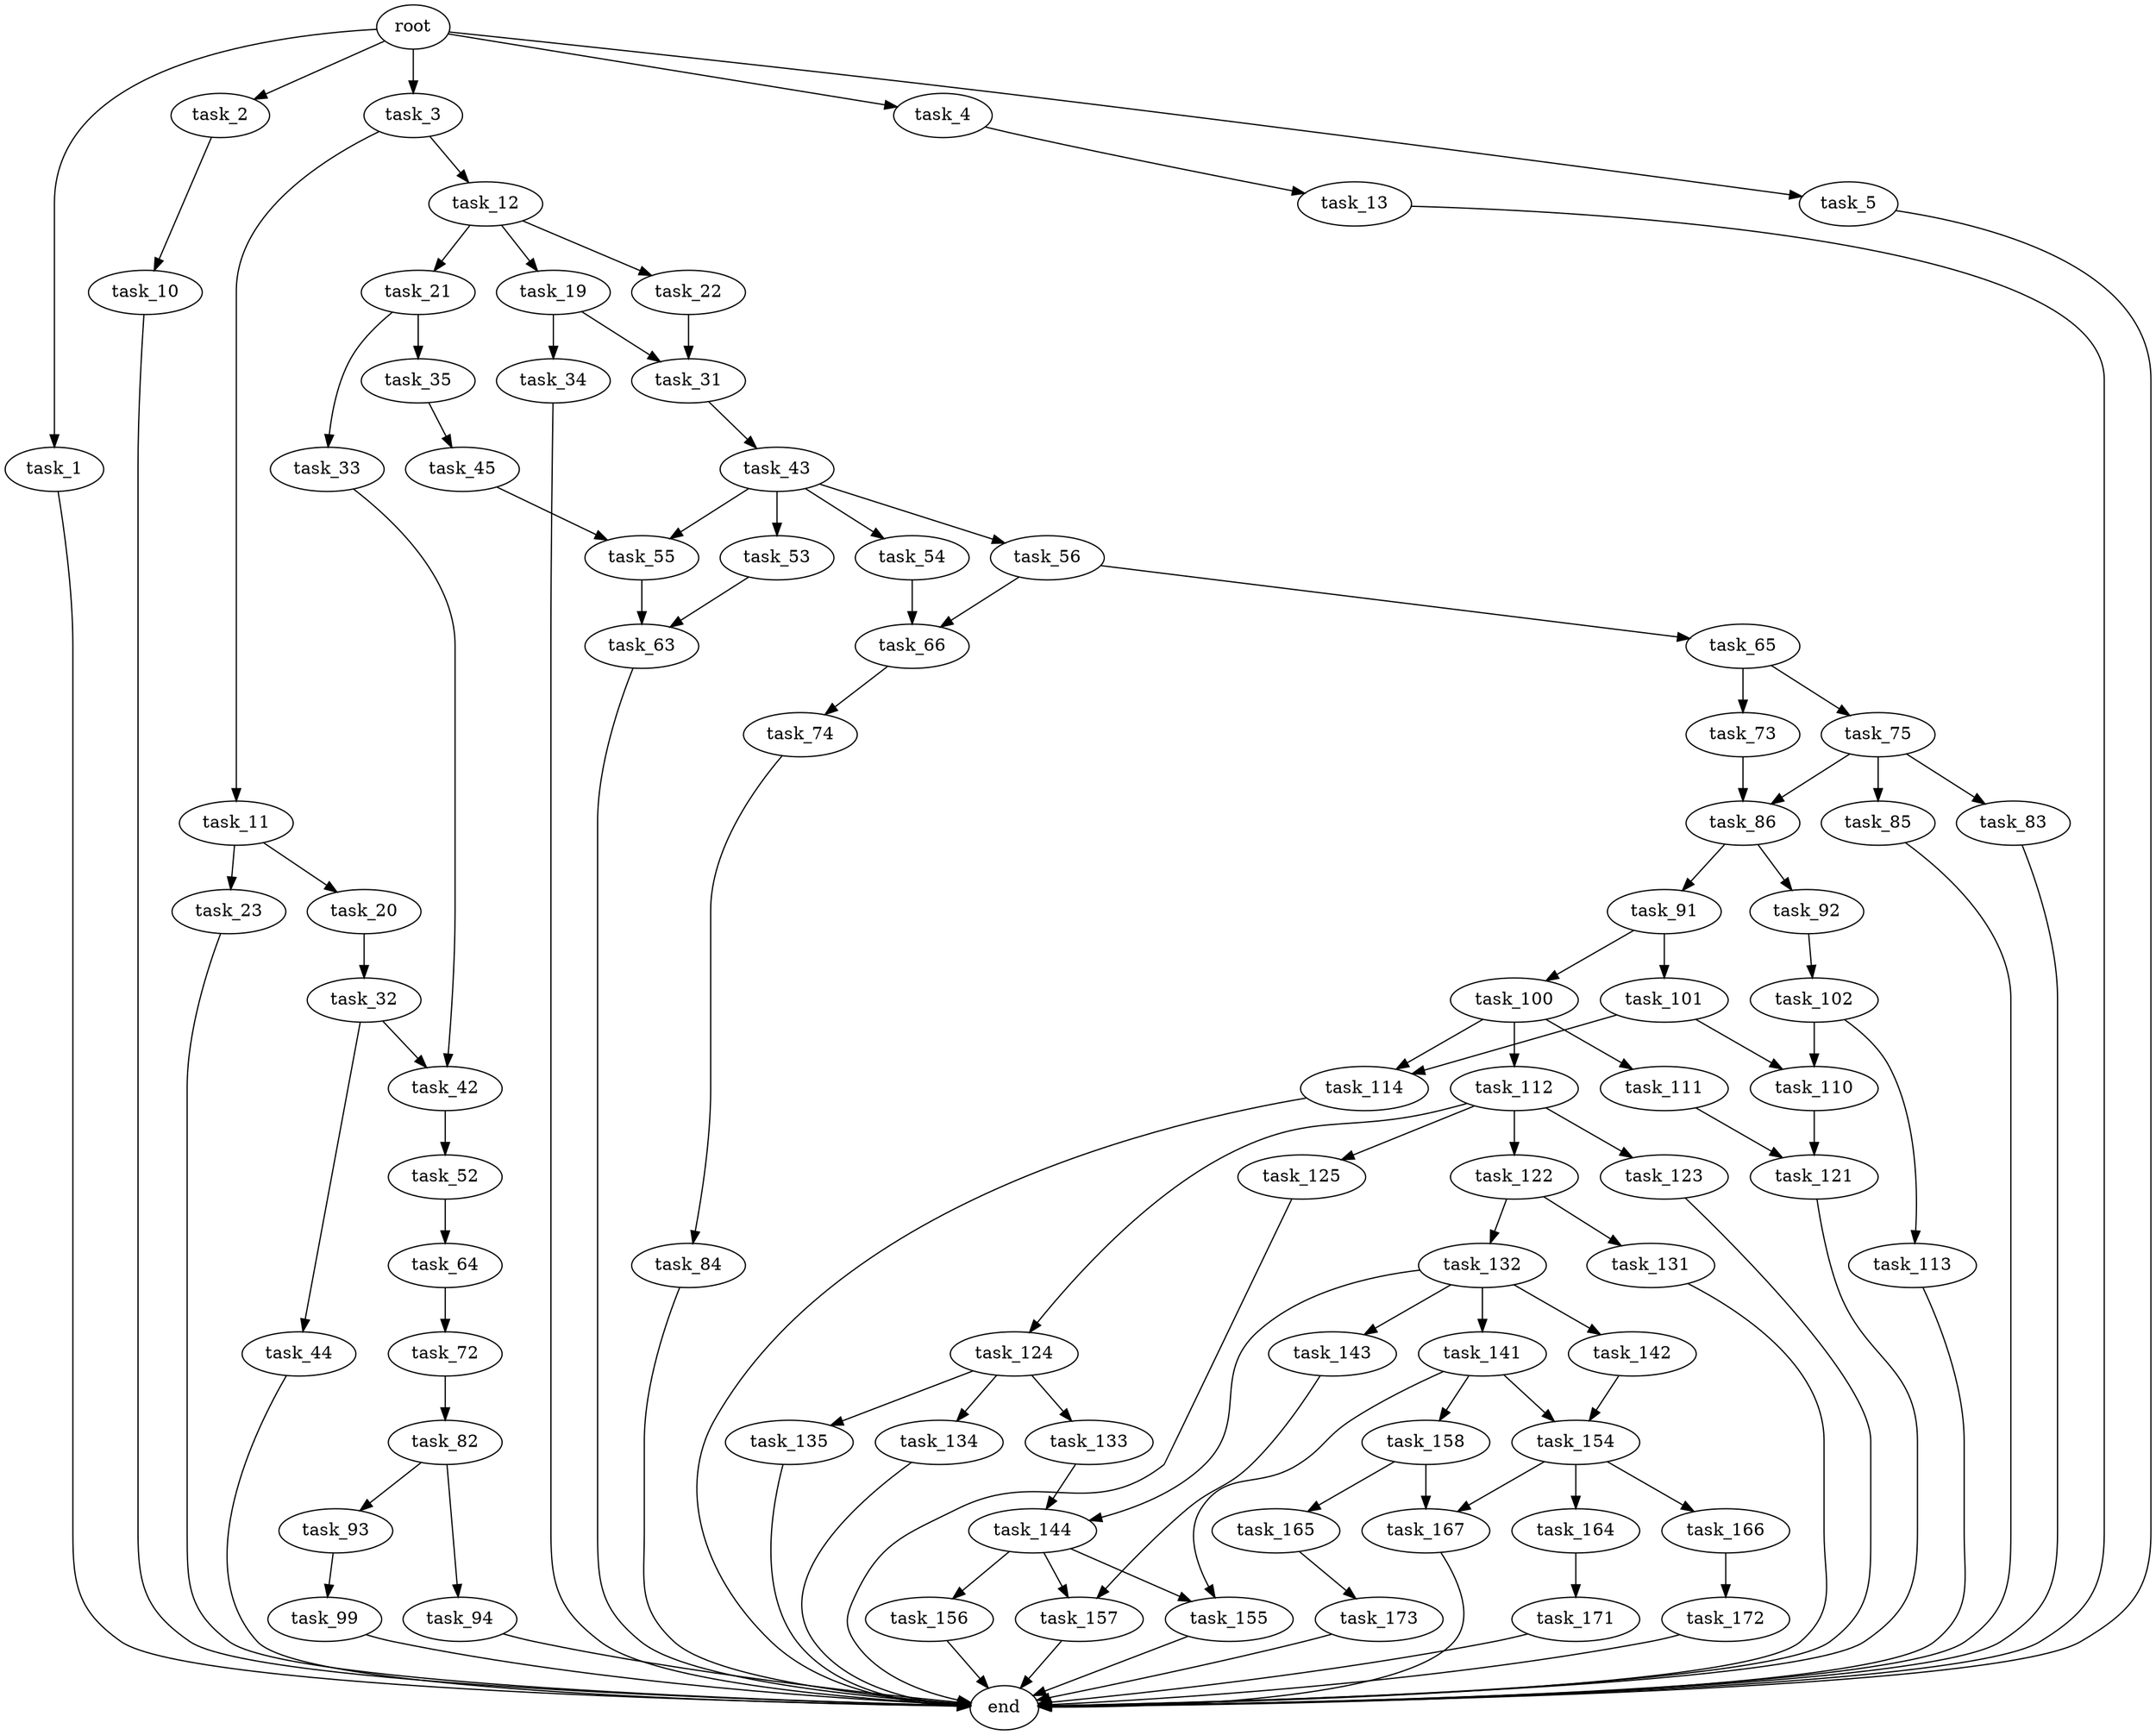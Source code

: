 digraph G {
  root [size="0.000000"];
  task_1 [size="8589934592.000000"];
  task_2 [size="231928233984.000000"];
  task_3 [size="28991029248.000000"];
  task_4 [size="225368799214.000000"];
  task_5 [size="1532346170.000000"];
  task_10 [size="272374585010.000000"];
  task_11 [size="31772076107.000000"];
  task_12 [size="1220942717.000000"];
  task_13 [size="116045206553.000000"];
  task_19 [size="6371674178.000000"];
  task_20 [size="13187967510.000000"];
  task_21 [size="29261722739.000000"];
  task_22 [size="1097696604.000000"];
  task_23 [size="2506849892.000000"];
  task_31 [size="368293445632.000000"];
  task_32 [size="129956433017.000000"];
  task_33 [size="368293445632.000000"];
  task_34 [size="8589934592.000000"];
  task_35 [size="6477764305.000000"];
  task_42 [size="35119896173.000000"];
  task_43 [size="607198019361.000000"];
  task_44 [size="31851401477.000000"];
  task_45 [size="26805437896.000000"];
  task_52 [size="309094110181.000000"];
  task_53 [size="782757789696.000000"];
  task_54 [size="8430721556.000000"];
  task_55 [size="6719224791.000000"];
  task_56 [size="3757387311.000000"];
  task_63 [size="3251987270.000000"];
  task_64 [size="984225072721.000000"];
  task_65 [size="782757789696.000000"];
  task_66 [size="49362003312.000000"];
  task_72 [size="5601174499.000000"];
  task_73 [size="443380724496.000000"];
  task_74 [size="753546845636.000000"];
  task_75 [size="4710298127.000000"];
  task_82 [size="68719476736.000000"];
  task_83 [size="228408617670.000000"];
  task_84 [size="28358668571.000000"];
  task_85 [size="44134235650.000000"];
  task_86 [size="28991029248.000000"];
  task_91 [size="80402623034.000000"];
  task_92 [size="1073741824000.000000"];
  task_93 [size="782757789696.000000"];
  task_94 [size="700788190806.000000"];
  task_99 [size="68719476736.000000"];
  task_100 [size="596248074761.000000"];
  task_101 [size="8589934592.000000"];
  task_102 [size="231928233984.000000"];
  task_110 [size="1342603699.000000"];
  task_111 [size="31465631310.000000"];
  task_112 [size="782757789696.000000"];
  task_113 [size="317066463547.000000"];
  task_114 [size="782757789696.000000"];
  task_121 [size="2600669678.000000"];
  task_122 [size="782757789696.000000"];
  task_123 [size="7688442526.000000"];
  task_124 [size="12930068839.000000"];
  task_125 [size="679550023959.000000"];
  task_131 [size="11374837154.000000"];
  task_132 [size="20626082941.000000"];
  task_133 [size="134217728000.000000"];
  task_134 [size="879999544.000000"];
  task_135 [size="564621662497.000000"];
  task_141 [size="158892512367.000000"];
  task_142 [size="28991029248.000000"];
  task_143 [size="177752054982.000000"];
  task_144 [size="68719476736.000000"];
  task_154 [size="1073741824000.000000"];
  task_155 [size="368293445632.000000"];
  task_156 [size="19314699803.000000"];
  task_157 [size="368293445632.000000"];
  task_158 [size="257884908447.000000"];
  task_164 [size="3032283170.000000"];
  task_165 [size="6571400476.000000"];
  task_166 [size="28991029248.000000"];
  task_167 [size="31125147077.000000"];
  task_171 [size="926345541540.000000"];
  task_172 [size="61141774326.000000"];
  task_173 [size="8589934592.000000"];
  end [size="0.000000"];

  root -> task_1 [size="1.000000"];
  root -> task_2 [size="1.000000"];
  root -> task_3 [size="1.000000"];
  root -> task_4 [size="1.000000"];
  root -> task_5 [size="1.000000"];
  task_1 -> end [size="1.000000"];
  task_2 -> task_10 [size="301989888.000000"];
  task_3 -> task_11 [size="75497472.000000"];
  task_3 -> task_12 [size="75497472.000000"];
  task_4 -> task_13 [size="679477248.000000"];
  task_5 -> end [size="1.000000"];
  task_10 -> end [size="1.000000"];
  task_11 -> task_20 [size="838860800.000000"];
  task_11 -> task_23 [size="838860800.000000"];
  task_12 -> task_19 [size="33554432.000000"];
  task_12 -> task_21 [size="33554432.000000"];
  task_12 -> task_22 [size="33554432.000000"];
  task_13 -> end [size="1.000000"];
  task_19 -> task_31 [size="33554432.000000"];
  task_19 -> task_34 [size="33554432.000000"];
  task_20 -> task_32 [size="411041792.000000"];
  task_21 -> task_33 [size="679477248.000000"];
  task_21 -> task_35 [size="679477248.000000"];
  task_22 -> task_31 [size="33554432.000000"];
  task_23 -> end [size="1.000000"];
  task_31 -> task_43 [size="411041792.000000"];
  task_32 -> task_42 [size="209715200.000000"];
  task_32 -> task_44 [size="209715200.000000"];
  task_33 -> task_42 [size="411041792.000000"];
  task_34 -> end [size="1.000000"];
  task_35 -> task_45 [size="134217728.000000"];
  task_42 -> task_52 [size="838860800.000000"];
  task_43 -> task_53 [size="411041792.000000"];
  task_43 -> task_54 [size="411041792.000000"];
  task_43 -> task_55 [size="411041792.000000"];
  task_43 -> task_56 [size="411041792.000000"];
  task_44 -> end [size="1.000000"];
  task_45 -> task_55 [size="33554432.000000"];
  task_52 -> task_64 [size="838860800.000000"];
  task_53 -> task_63 [size="679477248.000000"];
  task_54 -> task_66 [size="134217728.000000"];
  task_55 -> task_63 [size="301989888.000000"];
  task_56 -> task_65 [size="209715200.000000"];
  task_56 -> task_66 [size="209715200.000000"];
  task_63 -> end [size="1.000000"];
  task_64 -> task_72 [size="838860800.000000"];
  task_65 -> task_73 [size="679477248.000000"];
  task_65 -> task_75 [size="679477248.000000"];
  task_66 -> task_74 [size="75497472.000000"];
  task_72 -> task_82 [size="134217728.000000"];
  task_73 -> task_86 [size="411041792.000000"];
  task_74 -> task_84 [size="838860800.000000"];
  task_75 -> task_83 [size="134217728.000000"];
  task_75 -> task_85 [size="134217728.000000"];
  task_75 -> task_86 [size="134217728.000000"];
  task_82 -> task_93 [size="134217728.000000"];
  task_82 -> task_94 [size="134217728.000000"];
  task_83 -> end [size="1.000000"];
  task_84 -> end [size="1.000000"];
  task_85 -> end [size="1.000000"];
  task_86 -> task_91 [size="75497472.000000"];
  task_86 -> task_92 [size="75497472.000000"];
  task_91 -> task_100 [size="75497472.000000"];
  task_91 -> task_101 [size="75497472.000000"];
  task_92 -> task_102 [size="838860800.000000"];
  task_93 -> task_99 [size="679477248.000000"];
  task_94 -> end [size="1.000000"];
  task_99 -> end [size="1.000000"];
  task_100 -> task_111 [size="838860800.000000"];
  task_100 -> task_112 [size="838860800.000000"];
  task_100 -> task_114 [size="838860800.000000"];
  task_101 -> task_110 [size="33554432.000000"];
  task_101 -> task_114 [size="33554432.000000"];
  task_102 -> task_110 [size="301989888.000000"];
  task_102 -> task_113 [size="301989888.000000"];
  task_110 -> task_121 [size="33554432.000000"];
  task_111 -> task_121 [size="33554432.000000"];
  task_112 -> task_122 [size="679477248.000000"];
  task_112 -> task_123 [size="679477248.000000"];
  task_112 -> task_124 [size="679477248.000000"];
  task_112 -> task_125 [size="679477248.000000"];
  task_113 -> end [size="1.000000"];
  task_114 -> end [size="1.000000"];
  task_121 -> end [size="1.000000"];
  task_122 -> task_131 [size="679477248.000000"];
  task_122 -> task_132 [size="679477248.000000"];
  task_123 -> end [size="1.000000"];
  task_124 -> task_133 [size="838860800.000000"];
  task_124 -> task_134 [size="838860800.000000"];
  task_124 -> task_135 [size="838860800.000000"];
  task_125 -> end [size="1.000000"];
  task_131 -> end [size="1.000000"];
  task_132 -> task_141 [size="33554432.000000"];
  task_132 -> task_142 [size="33554432.000000"];
  task_132 -> task_143 [size="33554432.000000"];
  task_132 -> task_144 [size="33554432.000000"];
  task_133 -> task_144 [size="209715200.000000"];
  task_134 -> end [size="1.000000"];
  task_135 -> end [size="1.000000"];
  task_141 -> task_154 [size="536870912.000000"];
  task_141 -> task_155 [size="536870912.000000"];
  task_141 -> task_158 [size="536870912.000000"];
  task_142 -> task_154 [size="75497472.000000"];
  task_143 -> task_157 [size="134217728.000000"];
  task_144 -> task_155 [size="134217728.000000"];
  task_144 -> task_156 [size="134217728.000000"];
  task_144 -> task_157 [size="134217728.000000"];
  task_154 -> task_164 [size="838860800.000000"];
  task_154 -> task_166 [size="838860800.000000"];
  task_154 -> task_167 [size="838860800.000000"];
  task_155 -> end [size="1.000000"];
  task_156 -> end [size="1.000000"];
  task_157 -> end [size="1.000000"];
  task_158 -> task_165 [size="536870912.000000"];
  task_158 -> task_167 [size="536870912.000000"];
  task_164 -> task_171 [size="75497472.000000"];
  task_165 -> task_173 [size="134217728.000000"];
  task_166 -> task_172 [size="75497472.000000"];
  task_167 -> end [size="1.000000"];
  task_171 -> end [size="1.000000"];
  task_172 -> end [size="1.000000"];
  task_173 -> end [size="1.000000"];
}
